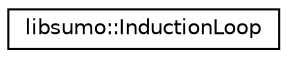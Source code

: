 digraph "Graphical Class Hierarchy"
{
  edge [fontname="Helvetica",fontsize="10",labelfontname="Helvetica",labelfontsize="10"];
  node [fontname="Helvetica",fontsize="10",shape=record];
  rankdir="LR";
  Node0 [label="libsumo::InductionLoop",height=0.2,width=0.4,color="black", fillcolor="white", style="filled",URL="$d0/d38/classlibsumo_1_1_induction_loop.html"];
}
